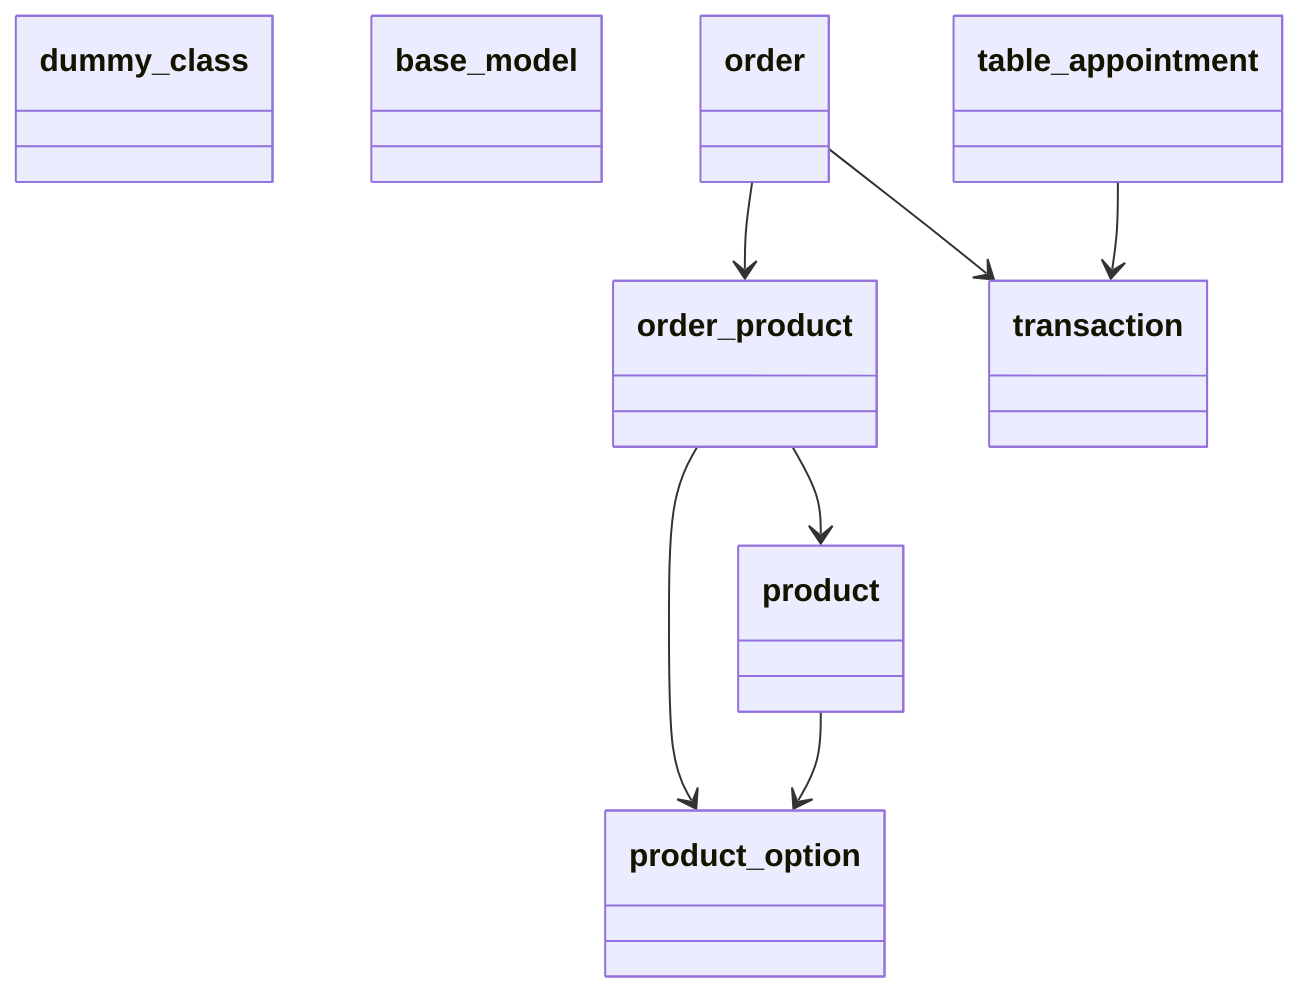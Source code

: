 classDiagram
  class dummy_class {
  }
  class base_model {
  }
  class order {
  }
  class order_product {
  }
  class product {
  }
  class product_option {
  }
  class table_appointment {
  }
  class transaction {
  }
  order --> order_product
  order --> transaction
  order_product --> product
  order_product --> product_option
  product --> product_option
  table_appointment --> transaction